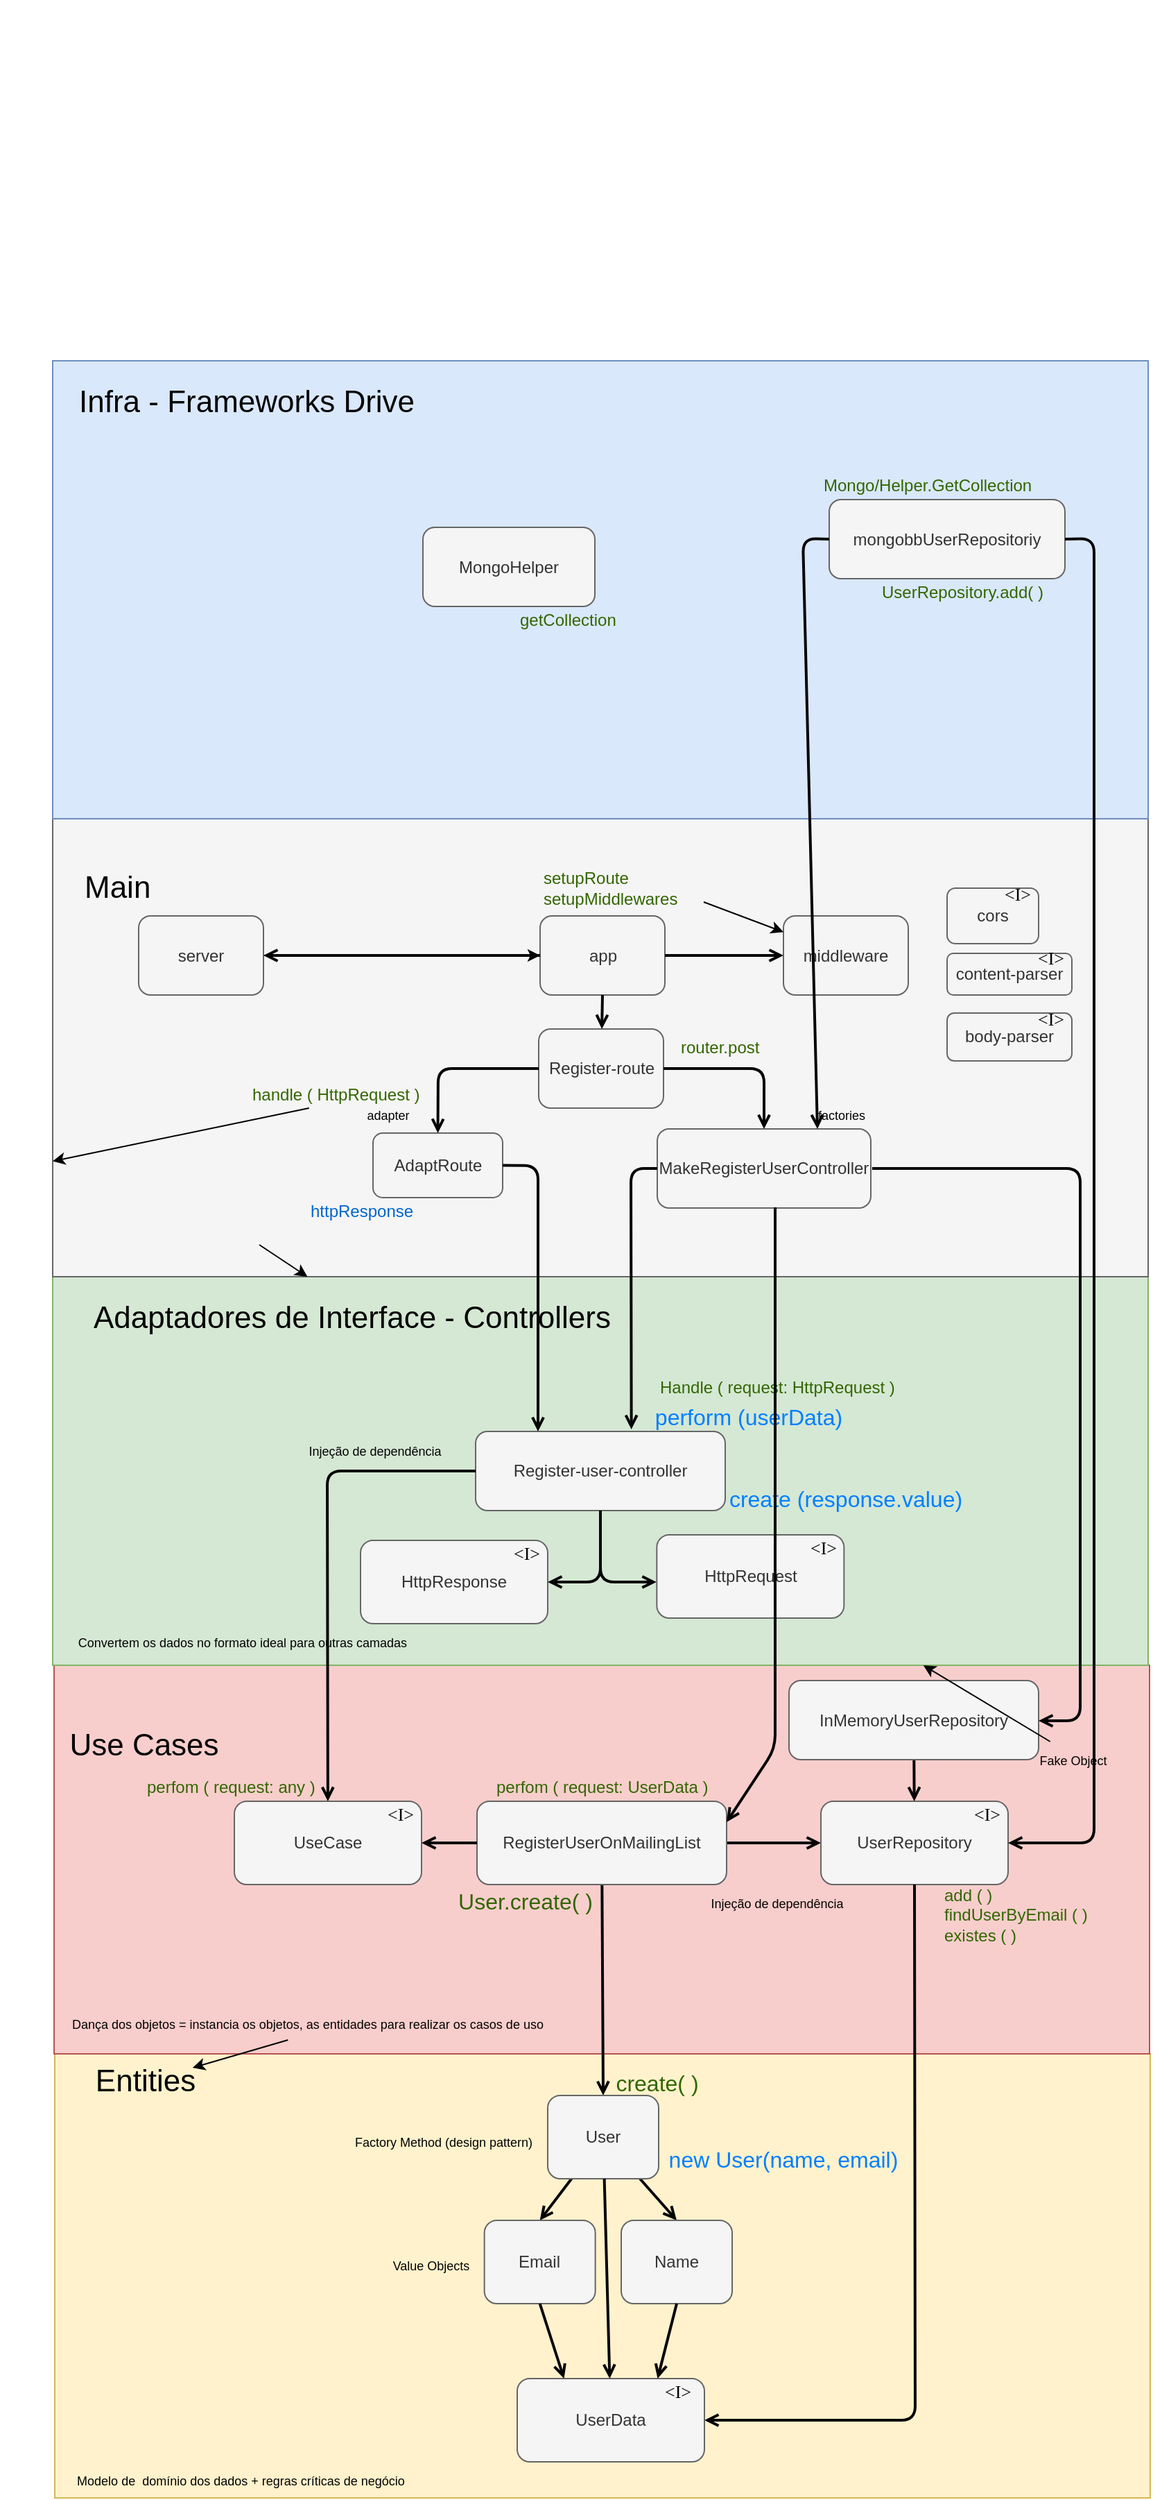<mxfile>
    <diagram id="5AwTB88mY7CUjfF6US13" name="Página-1">
        <mxGraphModel dx="1390" dy="1610" grid="1" gridSize="10" guides="1" tooltips="1" connect="1" arrows="1" fold="1" page="1" pageScale="1" pageWidth="827" pageHeight="1169" math="0" shadow="0">
            <root>
                <mxCell id="0"/>
                <mxCell id="1" parent="0"/>
                <mxCell id="20" value="" style="rounded=0;whiteSpace=wrap;html=1;fillColor=#fff2cc;strokeColor=#d6b656;" parent="1" vertex="1">
                    <mxGeometry x="20.5" y="810" width="790" height="320" as="geometry"/>
                </mxCell>
                <mxCell id="4" value="" style="rounded=0;whiteSpace=wrap;html=1;fillColor=#f8cecc;strokeColor=#b85450;" parent="1" vertex="1">
                    <mxGeometry x="20" y="530" width="790" height="280" as="geometry"/>
                </mxCell>
                <mxCell id="12" value="" style="edgeStyle=none;html=1;fontFamily=Times New Roman;fontSize=13;fontColor=#030303;strokeWidth=2;endArrow=open;endFill=0;strokeColor=#030303;" parent="1" source="2" target="7" edge="1">
                    <mxGeometry relative="1" as="geometry"/>
                </mxCell>
                <mxCell id="30" style="edgeStyle=none;html=1;entryX=0.5;entryY=0;entryDx=0;entryDy=0;fontFamily=Times New Roman;fontSize=13;fontColor=#030303;endArrow=open;endFill=0;strokeColor=#030303;strokeWidth=2;" parent="1" source="2" target="22" edge="1">
                    <mxGeometry relative="1" as="geometry"/>
                </mxCell>
                <mxCell id="2" value="RegisterUserOnMailingList" style="rounded=1;whiteSpace=wrap;html=1;fillColor=#f5f5f5;strokeColor=#666666;fontColor=#333333;" parent="1" vertex="1">
                    <mxGeometry x="325" y="628" width="180" height="60" as="geometry"/>
                </mxCell>
                <mxCell id="5" value="Use Cases" style="text;html=1;strokeColor=none;fillColor=none;align=center;verticalAlign=middle;whiteSpace=wrap;rounded=0;fontColor=#030303;fontSize=22;" parent="1" vertex="1">
                    <mxGeometry x="30" y="578" width="110" height="20" as="geometry"/>
                </mxCell>
                <mxCell id="6" value="" style="shape=image;verticalLabelPosition=bottom;labelBackgroundColor=#ffffff;verticalAlign=top;aspect=fixed;imageAspect=0;image=https://miro.medium.com/max/800/1*0R0r00uF1RyRFxkxo3HVDg.png;" parent="1" vertex="1">
                    <mxGeometry x="-18.66" y="-670" width="308.66" height="222" as="geometry"/>
                </mxCell>
                <mxCell id="15" value="" style="group" parent="1" vertex="1" connectable="0">
                    <mxGeometry x="573" y="628" width="135" height="60" as="geometry"/>
                </mxCell>
                <mxCell id="7" value="UserRepository" style="rounded=1;whiteSpace=wrap;html=1;fillColor=#f5f5f5;strokeColor=#666666;fontColor=#333333;" parent="15" vertex="1">
                    <mxGeometry width="135" height="60" as="geometry"/>
                </mxCell>
                <mxCell id="9" value="&amp;lt;I&amp;gt;" style="text;html=1;strokeColor=none;fillColor=none;align=center;verticalAlign=middle;whiteSpace=wrap;rounded=0;fontSize=13;fontColor=#030303;fontFamily=Times New Roman;" parent="15" vertex="1">
                    <mxGeometry x="105" y="3" width="30" height="12" as="geometry"/>
                </mxCell>
                <mxCell id="19" style="edgeStyle=none;html=1;fontFamily=Times New Roman;fontSize=13;fontColor=#030303;endArrow=open;endFill=0;strokeColor=#030303;strokeWidth=2;" parent="1" source="18" target="7" edge="1">
                    <mxGeometry relative="1" as="geometry"/>
                </mxCell>
                <mxCell id="18" value="InMemoryUserRepository" style="rounded=1;whiteSpace=wrap;html=1;fillColor=#f5f5f5;strokeColor=#666666;fontColor=#333333;" parent="1" vertex="1">
                    <mxGeometry x="550" y="541" width="180" height="57" as="geometry"/>
                </mxCell>
                <mxCell id="21" value="Entities" style="text;html=1;strokeColor=none;fillColor=none;align=center;verticalAlign=middle;whiteSpace=wrap;rounded=0;fontColor=#030303;fontSize=22;" parent="1" vertex="1">
                    <mxGeometry x="30.5" y="820" width="110" height="20" as="geometry"/>
                </mxCell>
                <mxCell id="28" value="" style="edgeStyle=none;html=1;fontFamily=Times New Roman;fontSize=13;fontColor=#030303;endArrow=open;endFill=0;strokeColor=#030303;strokeWidth=2;entryX=0.5;entryY=0;entryDx=0;entryDy=0;" parent="1" source="22" target="24" edge="1">
                    <mxGeometry relative="1" as="geometry"/>
                </mxCell>
                <mxCell id="29" style="edgeStyle=none;html=1;entryX=0.5;entryY=0;entryDx=0;entryDy=0;fontFamily=Times New Roman;fontSize=13;fontColor=#030303;endArrow=open;endFill=0;strokeColor=#030303;strokeWidth=2;" parent="1" source="22" target="23" edge="1">
                    <mxGeometry relative="1" as="geometry"/>
                </mxCell>
                <mxCell id="22" value="User" style="rounded=1;whiteSpace=wrap;html=1;fillColor=#f5f5f5;strokeColor=#666666;fontColor=#333333;" parent="1" vertex="1">
                    <mxGeometry x="376" y="840" width="80" height="60" as="geometry"/>
                </mxCell>
                <mxCell id="23" value="Email" style="rounded=1;whiteSpace=wrap;html=1;fillColor=#f5f5f5;strokeColor=#666666;fontColor=#333333;" parent="1" vertex="1">
                    <mxGeometry x="330.33" y="930" width="80" height="60" as="geometry"/>
                </mxCell>
                <mxCell id="24" value="Name" style="rounded=1;whiteSpace=wrap;html=1;fillColor=#f5f5f5;strokeColor=#666666;fontColor=#333333;" parent="1" vertex="1">
                    <mxGeometry x="429" y="930" width="80" height="60" as="geometry"/>
                </mxCell>
                <mxCell id="37" value="" style="edgeStyle=none;html=1;fontFamily=Times New Roman;fontSize=13;fontColor=#030303;strokeWidth=2;endArrow=open;endFill=0;strokeColor=#030303;entryX=1;entryY=0.5;entryDx=0;entryDy=0;exitX=0.5;exitY=1;exitDx=0;exitDy=0;" parent="1" source="7" target="41" edge="1">
                    <mxGeometry relative="1" as="geometry">
                        <mxPoint x="306" y="668" as="sourcePoint"/>
                        <mxPoint x="450" y="1010" as="targetPoint"/>
                        <Array as="points">
                            <mxPoint x="641" y="1074"/>
                        </Array>
                    </mxGeometry>
                </mxCell>
                <mxCell id="40" value="" style="group" parent="1" vertex="1" connectable="0">
                    <mxGeometry x="354" y="1010" width="135" height="94" as="geometry"/>
                </mxCell>
                <mxCell id="45" value="" style="group" parent="40" vertex="1" connectable="0">
                    <mxGeometry y="34" width="135" height="60" as="geometry"/>
                </mxCell>
                <mxCell id="41" value="UserData" style="rounded=1;whiteSpace=wrap;html=1;fillColor=#f5f5f5;strokeColor=#666666;fontColor=#333333;" parent="45" vertex="1">
                    <mxGeometry width="135" height="60" as="geometry"/>
                </mxCell>
                <mxCell id="42" value="&amp;lt;I&amp;gt;" style="text;html=1;strokeColor=none;fillColor=none;align=center;verticalAlign=middle;whiteSpace=wrap;rounded=0;fontSize=13;fontColor=#030303;fontFamily=Times New Roman;" parent="45" vertex="1">
                    <mxGeometry x="101" y="3" width="30" height="12" as="geometry"/>
                </mxCell>
                <mxCell id="43" style="edgeStyle=none;html=1;fontFamily=Times New Roman;fontSize=13;fontColor=#030303;endArrow=open;endFill=0;strokeColor=#030303;strokeWidth=2;" parent="1" source="22" target="41" edge="1">
                    <mxGeometry relative="1" as="geometry">
                        <mxPoint x="200" y="940" as="sourcePoint"/>
                        <mxPoint x="200" y="980" as="targetPoint"/>
                    </mxGeometry>
                </mxCell>
                <mxCell id="44" value="" style="edgeStyle=none;html=1;fontFamily=Times New Roman;fontSize=13;fontColor=#030303;endArrow=open;endFill=0;strokeColor=#030303;strokeWidth=2;exitX=0.5;exitY=1;exitDx=0;exitDy=0;entryX=0.75;entryY=0;entryDx=0;entryDy=0;" parent="1" source="24" target="41" edge="1">
                    <mxGeometry relative="1" as="geometry">
                        <mxPoint x="235" y="910" as="sourcePoint"/>
                        <mxPoint x="190" y="1050" as="targetPoint"/>
                    </mxGeometry>
                </mxCell>
                <mxCell id="46" value="" style="edgeStyle=none;html=1;fontFamily=Times New Roman;fontSize=13;fontColor=#030303;endArrow=open;endFill=0;strokeColor=#030303;strokeWidth=2;exitX=0.5;exitY=1;exitDx=0;exitDy=0;entryX=0.25;entryY=0;entryDx=0;entryDy=0;" parent="1" source="23" target="41" edge="1">
                    <mxGeometry relative="1" as="geometry">
                        <mxPoint x="270" y="1000" as="sourcePoint"/>
                        <mxPoint x="227.893" y="1054" as="targetPoint"/>
                    </mxGeometry>
                </mxCell>
                <mxCell id="47" value="" style="rounded=0;whiteSpace=wrap;html=1;fillColor=#d5e8d4;strokeColor=#82b366;" parent="1" vertex="1">
                    <mxGeometry x="19" y="250" width="790" height="280" as="geometry"/>
                </mxCell>
                <mxCell id="48" value="Adaptadores de Interface - Controllers" style="text;html=1;strokeColor=none;fillColor=none;align=center;verticalAlign=middle;whiteSpace=wrap;rounded=0;fontColor=#030303;fontSize=22;" parent="1" vertex="1">
                    <mxGeometry x="30" y="270" width="410" height="20" as="geometry"/>
                </mxCell>
                <mxCell id="49" value="Register-user-controller" style="rounded=1;whiteSpace=wrap;html=1;fillColor=#f5f5f5;strokeColor=#666666;fontColor=#333333;" parent="1" vertex="1">
                    <mxGeometry x="324" y="361.5" width="180" height="57" as="geometry"/>
                </mxCell>
                <mxCell id="53" value="" style="group" parent="1" vertex="1" connectable="0">
                    <mxGeometry x="150" y="628" width="135" height="60" as="geometry"/>
                </mxCell>
                <mxCell id="54" value="UseCase" style="rounded=1;whiteSpace=wrap;html=1;fillColor=#f5f5f5;strokeColor=#666666;fontColor=#333333;" parent="53" vertex="1">
                    <mxGeometry width="135" height="60" as="geometry"/>
                </mxCell>
                <mxCell id="55" value="&amp;lt;I&amp;gt;" style="text;html=1;strokeColor=none;fillColor=none;align=center;verticalAlign=middle;whiteSpace=wrap;rounded=0;fontSize=13;fontColor=#030303;fontFamily=Times New Roman;" parent="53" vertex="1">
                    <mxGeometry x="105" y="3" width="30" height="12" as="geometry"/>
                </mxCell>
                <mxCell id="58" value="" style="edgeStyle=none;html=1;fontFamily=Times New Roman;fontSize=13;fontColor=#030303;strokeWidth=2;endArrow=open;endFill=0;strokeColor=#030303;exitX=0;exitY=0.5;exitDx=0;exitDy=0;entryX=1;entryY=0.5;entryDx=0;entryDy=0;" parent="1" source="2" target="54" edge="1">
                    <mxGeometry relative="1" as="geometry">
                        <mxPoint x="395" y="668" as="sourcePoint"/>
                        <mxPoint x="463" y="668" as="targetPoint"/>
                    </mxGeometry>
                </mxCell>
                <mxCell id="59" value="&lt;font style=&quot;font-size: 9px&quot;&gt;Factory Method (design pattern)&lt;/font&gt;" style="text;html=1;strokeColor=none;fillColor=none;align=center;verticalAlign=middle;whiteSpace=wrap;rounded=0;fontColor=#030303;fontSize=22;strokeWidth=2;" parent="1" vertex="1">
                    <mxGeometry x="226" y="860" width="150" height="20" as="geometry"/>
                </mxCell>
                <mxCell id="60" value="&lt;font style=&quot;font-size: 9px&quot;&gt;Value Objects&lt;/font&gt;" style="text;html=1;strokeColor=none;fillColor=none;align=center;verticalAlign=middle;whiteSpace=wrap;rounded=0;fontColor=#030303;fontSize=22;strokeWidth=2;" parent="1" vertex="1">
                    <mxGeometry x="257" y="949" width="70.33" height="20" as="geometry"/>
                </mxCell>
                <mxCell id="61" value="&lt;font style=&quot;font-size: 9px&quot;&gt;Modelo de&amp;nbsp; domínio dos dados + regras críticas de negócio&amp;nbsp;&lt;/font&gt;" style="text;html=1;strokeColor=none;fillColor=none;align=center;verticalAlign=middle;whiteSpace=wrap;rounded=0;fontColor=#030303;fontSize=22;strokeWidth=2;" parent="1" vertex="1">
                    <mxGeometry x="20.5" y="1104" width="269.5" height="20" as="geometry"/>
                </mxCell>
                <mxCell id="145" value="" style="edgeStyle=none;html=1;" edge="1" parent="1" source="62" target="47">
                    <mxGeometry relative="1" as="geometry"/>
                </mxCell>
                <mxCell id="62" value="&lt;font style=&quot;font-size: 9px&quot;&gt;Fake Object&lt;/font&gt;" style="text;html=1;strokeColor=none;fillColor=none;align=center;verticalAlign=middle;whiteSpace=wrap;rounded=0;fontColor=#030303;fontSize=22;strokeWidth=2;" parent="1" vertex="1">
                    <mxGeometry x="720" y="585" width="70" height="20" as="geometry"/>
                </mxCell>
                <mxCell id="63" value="&lt;font style=&quot;font-size: 9px&quot;&gt;Injeção de dependência&lt;/font&gt;" style="text;html=1;strokeColor=none;fillColor=none;align=center;verticalAlign=middle;whiteSpace=wrap;rounded=0;fontColor=#030303;fontSize=22;strokeWidth=2;" parent="1" vertex="1">
                    <mxGeometry x="480" y="688" width="123" height="20" as="geometry"/>
                </mxCell>
                <mxCell id="65" value="" style="edgeStyle=none;html=1;" parent="1" source="64" target="21" edge="1">
                    <mxGeometry relative="1" as="geometry"/>
                </mxCell>
                <mxCell id="64" value="&lt;font style=&quot;font-size: 9px ; line-height: 40%&quot;&gt;Dança dos objetos = instancia os objetos, as entidades para realizar os casos de uso&lt;/font&gt;" style="text;html=1;strokeColor=none;fillColor=none;align=left;verticalAlign=middle;whiteSpace=wrap;rounded=0;fontColor=#030303;fontSize=22;strokeWidth=2;" parent="1" vertex="1">
                    <mxGeometry x="30.5" y="770" width="419.5" height="30" as="geometry"/>
                </mxCell>
                <mxCell id="66" value="&lt;font style=&quot;font-size: 16px&quot;&gt;&lt;span style=&quot;font-family: monospace; font-size: 0px;&quot;&gt;%3CmxGraphModel%3E%3Croot%3E%3CmxCell%20id%3D%220%22%2F%3E%3CmxCell%20id%3D%221%22%20parent%3D%220%22%2F%3E%3CmxCell%20id%3D%222%22%20value%3D%22%26lt%3Bfont%20style%3D%26quot%3Bfont-size%3A%209px%26quot%3B%26gt%3BInje%C3%A7%C3%A3o%20de%20depend%C3%AAncia%26lt%3B%2Ffont%26gt%3B%22%20style%3D%22text%3Bhtml%3D1%3BstrokeColor%3Dnone%3BfillColor%3Dnone%3Balign%3Dcenter%3BverticalAlign%3Dmiddle%3BwhiteSpace%3Dwrap%3Brounded%3D0%3BfontColor%3D%23030303%3BfontSize%3D22%3BstrokeWidth%3D2%3B%22%20vertex%3D%221%22%20parent%3D%221%22%3E%3CmxGeometry%20x%3D%22480%22%20y%3D%22378%22%20width%3D%22123%22%20height%3D%2220%22%20as%3D%22geometry%22%2F%3E%3C%2FmxCell%3E%3C%2Froot%3E%3C%2FmxGraphModel%3E&lt;/span&gt;create( )&lt;br&gt;&lt;/font&gt;" style="text;html=1;strokeColor=none;fillColor=none;align=center;verticalAlign=middle;whiteSpace=wrap;rounded=0;fontSize=22;strokeWidth=2;fontColor=#336600;" parent="1" vertex="1">
                    <mxGeometry x="410.33" y="820" width="90" height="20" as="geometry"/>
                </mxCell>
                <mxCell id="67" value="&lt;font style=&quot;font-size: 16px&quot;&gt;new User(name, email)&lt;br&gt;&lt;/font&gt;" style="text;html=1;strokeColor=none;fillColor=none;align=center;verticalAlign=middle;whiteSpace=wrap;rounded=0;fontSize=22;strokeWidth=2;fontColor=#007FFF;" parent="1" vertex="1">
                    <mxGeometry x="456" y="874.5" width="180" height="20" as="geometry"/>
                </mxCell>
                <mxCell id="70" value="add ( )&lt;br&gt;findUserByEmail ( )&lt;br&gt;existes ( )" style="text;html=1;strokeColor=none;fillColor=none;align=left;verticalAlign=middle;whiteSpace=wrap;rounded=0;fontColor=#336600;" parent="1" vertex="1">
                    <mxGeometry x="660" y="700" width="118" height="20" as="geometry"/>
                </mxCell>
                <mxCell id="71" value="perfom ( request: UserData )" style="text;html=1;strokeColor=none;fillColor=none;align=left;verticalAlign=middle;whiteSpace=wrap;rounded=0;fontColor=#336600;" parent="1" vertex="1">
                    <mxGeometry x="337" y="608" width="172" height="20" as="geometry"/>
                </mxCell>
                <mxCell id="72" value="perfom ( request: any )" style="text;html=1;strokeColor=none;fillColor=none;align=left;verticalAlign=middle;whiteSpace=wrap;rounded=0;fontColor=#336600;" parent="1" vertex="1">
                    <mxGeometry x="84.67" y="608" width="172" height="20" as="geometry"/>
                </mxCell>
                <mxCell id="73" value="&lt;font style=&quot;font-size: 16px&quot;&gt;&lt;span style=&quot;font-family: monospace ; font-size: 0px&quot;&gt;%3CmxGraphModel%3E%3Croot%3E%3CmxCell%20id%3D%220%22%2F%3E%3CmxCell%20id%3D%221%22%20parent%3D%220%22%2F%3E%3CmxCell%20id%3D%222%22%20value%3D%22%26lt%3Bfont%20style%3D%26quot%3Bfont-size%3A%209px%26quot%3B%26gt%3BInje%C3%A7%C3%A3o%20de%20depend%C3%AAncia%26lt%3B%2Ffont%26gt%3B%22%20style%3D%22text%3Bhtml%3D1%3BstrokeColor%3Dnone%3BfillColor%3Dnone%3Balign%3Dcenter%3BverticalAlign%3Dmiddle%3BwhiteSpace%3Dwrap%3Brounded%3D0%3BfontColor%3D%23030303%3BfontSize%3D22%3BstrokeWidth%3D2%3B%22%20vertex%3D%221%22%20parent%3D%221%22%3E%3CmxGeometry%20x%3D%22480%22%20y%3D%22378%22%20width%3D%22123%22%20height%3D%2220%22%20as%3D%22geometry%22%2F%3E%3C%2FmxCell%3E%3C%2Froot%3E%3C%2FmxGraphModel%3Eser.User.&amp;nbsp;&lt;/span&gt;User.create( )&lt;br&gt;&lt;/font&gt;" style="text;html=1;strokeColor=none;fillColor=none;align=center;verticalAlign=middle;whiteSpace=wrap;rounded=0;fontSize=22;strokeWidth=2;fontColor=#336600;" parent="1" vertex="1">
                    <mxGeometry x="300" y="688" width="120" height="22" as="geometry"/>
                </mxCell>
                <mxCell id="75" value="&lt;font style=&quot;font-size: 9px&quot;&gt;Convertem os dados no formato ideal para outras camadas&lt;/font&gt;" style="text;html=1;strokeColor=none;fillColor=none;align=center;verticalAlign=middle;whiteSpace=wrap;rounded=0;fontColor=#030303;fontSize=22;strokeWidth=2;" parent="1" vertex="1">
                    <mxGeometry x="20.5" y="500" width="269.5" height="20" as="geometry"/>
                </mxCell>
                <mxCell id="76" value="Handle ( request: HttpRequest )" style="text;html=1;strokeColor=none;fillColor=none;align=left;verticalAlign=middle;whiteSpace=wrap;rounded=0;fontColor=#336600;" parent="1" vertex="1">
                    <mxGeometry x="455" y="320" width="182.67" height="20" as="geometry"/>
                </mxCell>
                <mxCell id="80" value="" style="edgeStyle=none;html=1;fontFamily=Times New Roman;fontSize=13;fontColor=#030303;strokeWidth=2;endArrow=open;endFill=0;strokeColor=#030303;entryX=-0.002;entryY=0.567;entryDx=0;entryDy=0;entryPerimeter=0;exitX=0.5;exitY=1;exitDx=0;exitDy=0;" parent="1" source="49" target="82" edge="1">
                    <mxGeometry relative="1" as="geometry">
                        <mxPoint x="460" y="410" as="sourcePoint"/>
                        <Array as="points">
                            <mxPoint x="414" y="470"/>
                        </Array>
                    </mxGeometry>
                </mxCell>
                <mxCell id="81" value="" style="group;rotation=90;" parent="1" vertex="1" connectable="0">
                    <mxGeometry x="454.67" y="436" width="135" height="60" as="geometry"/>
                </mxCell>
                <mxCell id="82" value="HttpRequest" style="rounded=1;whiteSpace=wrap;html=1;fillColor=#f5f5f5;strokeColor=#666666;fontColor=#333333;" parent="81" vertex="1">
                    <mxGeometry width="135" height="60" as="geometry"/>
                </mxCell>
                <mxCell id="83" value="&amp;lt;I&amp;gt;" style="text;html=1;strokeColor=none;fillColor=none;align=center;verticalAlign=middle;whiteSpace=wrap;rounded=0;fontSize=13;fontColor=#030303;fontFamily=Times New Roman;" parent="81" vertex="1">
                    <mxGeometry x="105" y="3" width="30" height="12" as="geometry"/>
                </mxCell>
                <mxCell id="84" value="" style="group" parent="1" vertex="1" connectable="0">
                    <mxGeometry x="241" y="440" width="135" height="60" as="geometry"/>
                </mxCell>
                <mxCell id="85" value="HttpResponse" style="rounded=1;whiteSpace=wrap;html=1;fillColor=#f5f5f5;strokeColor=#666666;fontColor=#333333;" parent="84" vertex="1">
                    <mxGeometry width="135" height="60" as="geometry"/>
                </mxCell>
                <mxCell id="86" value="&amp;lt;I&amp;gt;" style="text;html=1;strokeColor=none;fillColor=none;align=center;verticalAlign=middle;whiteSpace=wrap;rounded=0;fontSize=13;fontColor=#030303;fontFamily=Times New Roman;" parent="84" vertex="1">
                    <mxGeometry x="105" y="3" width="30" height="12" as="geometry"/>
                </mxCell>
                <mxCell id="87" value="" style="edgeStyle=none;html=1;fontFamily=Times New Roman;fontSize=13;fontColor=#030303;strokeWidth=2;endArrow=open;endFill=0;strokeColor=#030303;exitX=0.5;exitY=1;exitDx=0;exitDy=0;" parent="1" source="49" target="85" edge="1">
                    <mxGeometry relative="1" as="geometry">
                        <mxPoint x="325" y="390" as="sourcePoint"/>
                        <mxPoint x="370" y="470" as="targetPoint"/>
                        <Array as="points">
                            <mxPoint x="414" y="470"/>
                        </Array>
                    </mxGeometry>
                </mxCell>
                <mxCell id="88" value="&lt;font style=&quot;font-size: 16px&quot;&gt;create (response.value)&lt;br&gt;&lt;/font&gt;" style="text;html=1;strokeColor=none;fillColor=none;align=center;verticalAlign=middle;whiteSpace=wrap;rounded=0;fontSize=22;strokeWidth=2;fontColor=#007FFF;" parent="1" vertex="1">
                    <mxGeometry x="501.0" y="398.5" width="180" height="20" as="geometry"/>
                </mxCell>
                <mxCell id="90" value="" style="edgeStyle=none;html=1;fontFamily=Times New Roman;fontSize=13;fontColor=#030303;strokeWidth=2;endArrow=open;endFill=0;strokeColor=#030303;exitX=0;exitY=0.5;exitDx=0;exitDy=0;" parent="1" source="49" target="54" edge="1">
                    <mxGeometry relative="1" as="geometry">
                        <mxPoint x="330" y="460" as="sourcePoint"/>
                        <mxPoint x="399" y="460" as="targetPoint"/>
                        <Array as="points">
                            <mxPoint x="217" y="390"/>
                        </Array>
                    </mxGeometry>
                </mxCell>
                <mxCell id="91" value="&lt;font style=&quot;font-size: 9px&quot;&gt;Injeção de dependência&lt;/font&gt;" style="text;html=1;strokeColor=none;fillColor=none;align=center;verticalAlign=middle;whiteSpace=wrap;rounded=0;fontColor=#030303;fontSize=22;strokeWidth=2;" parent="1" vertex="1">
                    <mxGeometry x="190" y="361.5" width="123" height="20" as="geometry"/>
                </mxCell>
                <mxCell id="92" value="&lt;font style=&quot;font-size: 16px&quot;&gt;perform (userData)&lt;br&gt;&lt;/font&gt;" style="text;html=1;strokeColor=none;fillColor=none;align=center;verticalAlign=middle;whiteSpace=wrap;rounded=0;fontSize=22;strokeWidth=2;fontColor=#007FFF;" parent="1" vertex="1">
                    <mxGeometry x="436.33" y="340" width="170" height="20" as="geometry"/>
                </mxCell>
                <mxCell id="93" value="" style="rounded=0;whiteSpace=wrap;html=1;fillColor=#f5f5f5;strokeColor=#666666;fontColor=#333333;" parent="1" vertex="1">
                    <mxGeometry x="19" y="-80" width="790" height="330" as="geometry"/>
                </mxCell>
                <mxCell id="118" value="" style="edgeStyle=none;html=1;fontColor=#336600;" parent="1" source="94" target="95" edge="1">
                    <mxGeometry relative="1" as="geometry"/>
                </mxCell>
                <mxCell id="94" value="server" style="rounded=1;whiteSpace=wrap;html=1;fillColor=#f5f5f5;strokeColor=#666666;fontColor=#333333;" parent="1" vertex="1">
                    <mxGeometry x="81" y="-10" width="90" height="57" as="geometry"/>
                </mxCell>
                <mxCell id="95" value="app" style="rounded=1;whiteSpace=wrap;html=1;fillColor=#f5f5f5;strokeColor=#666666;fontColor=#333333;" parent="1" vertex="1">
                    <mxGeometry x="370.5" y="-10" width="90" height="57" as="geometry"/>
                </mxCell>
                <mxCell id="97" value="" style="edgeStyle=none;html=1;fontColor=#336600;" parent="1" target="47" edge="1">
                    <mxGeometry relative="1" as="geometry">
                        <mxPoint x="168.01" y="227" as="sourcePoint"/>
                    </mxGeometry>
                </mxCell>
                <mxCell id="98" value="middleware" style="rounded=1;whiteSpace=wrap;html=1;fillColor=#f5f5f5;strokeColor=#666666;fontColor=#333333;" parent="1" vertex="1">
                    <mxGeometry x="546" y="-10" width="90" height="57" as="geometry"/>
                </mxCell>
                <mxCell id="105" value="" style="group" parent="1" vertex="1" connectable="0">
                    <mxGeometry x="664" y="60" width="90" height="34.5" as="geometry"/>
                </mxCell>
                <mxCell id="99" value="body-parser" style="rounded=1;whiteSpace=wrap;html=1;fillColor=#f5f5f5;strokeColor=#666666;fontColor=#333333;" parent="105" vertex="1">
                    <mxGeometry width="90" height="34.5" as="geometry"/>
                </mxCell>
                <mxCell id="102" value="&amp;lt;I&amp;gt;" style="text;html=1;strokeColor=none;fillColor=none;align=center;verticalAlign=middle;whiteSpace=wrap;rounded=0;fontSize=13;fontColor=#030303;fontFamily=Times New Roman;" parent="105" vertex="1">
                    <mxGeometry x="60" width="30" height="7.263" as="geometry"/>
                </mxCell>
                <mxCell id="106" value="" style="group" parent="1" vertex="1" connectable="0">
                    <mxGeometry x="664" y="17" width="90" height="30" as="geometry"/>
                </mxCell>
                <mxCell id="100" value="content-parser" style="rounded=1;whiteSpace=wrap;html=1;fillColor=#f5f5f5;strokeColor=#666666;fontColor=#333333;" parent="106" vertex="1">
                    <mxGeometry width="90" height="30" as="geometry"/>
                </mxCell>
                <mxCell id="103" value="&amp;lt;I&amp;gt;" style="text;html=1;strokeColor=none;fillColor=none;align=center;verticalAlign=middle;whiteSpace=wrap;rounded=0;fontSize=13;fontColor=#030303;fontFamily=Times New Roman;" parent="106" vertex="1">
                    <mxGeometry x="60" width="30" height="6.316" as="geometry"/>
                </mxCell>
                <mxCell id="107" value="" style="group" parent="1" vertex="1" connectable="0">
                    <mxGeometry x="664" y="-30" width="66" height="40" as="geometry"/>
                </mxCell>
                <mxCell id="101" value="cors" style="rounded=1;whiteSpace=wrap;html=1;fillColor=#f5f5f5;strokeColor=#666666;fontColor=#333333;" parent="107" vertex="1">
                    <mxGeometry width="66" height="40" as="geometry"/>
                </mxCell>
                <mxCell id="104" value="&amp;lt;I&amp;gt;" style="text;html=1;strokeColor=none;fillColor=none;align=center;verticalAlign=middle;whiteSpace=wrap;rounded=0;fontSize=13;fontColor=#030303;fontFamily=Times New Roman;" parent="107" vertex="1">
                    <mxGeometry x="36" width="30" height="8.421" as="geometry"/>
                </mxCell>
                <mxCell id="108" value="Main" style="text;html=1;strokeColor=none;fillColor=none;align=left;verticalAlign=middle;whiteSpace=wrap;rounded=0;fontColor=#030303;fontSize=22;" parent="1" vertex="1">
                    <mxGeometry x="40" y="-40" width="100" height="20" as="geometry"/>
                </mxCell>
                <mxCell id="109" value="AdaptRoute" style="rounded=1;whiteSpace=wrap;html=1;fillColor=#f5f5f5;strokeColor=#666666;fontColor=#333333;direction=south;" parent="1" vertex="1">
                    <mxGeometry x="250" y="146.5" width="93.5" height="46.5" as="geometry"/>
                </mxCell>
                <mxCell id="110" style="edgeStyle=none;html=1;fontFamily=Times New Roman;fontSize=13;fontColor=#030303;endArrow=open;endFill=0;strokeColor=#030303;strokeWidth=2;exitX=0.5;exitY=0;exitDx=0;exitDy=0;entryX=0.25;entryY=0;entryDx=0;entryDy=0;" parent="1" source="109" target="49" edge="1">
                    <mxGeometry relative="1" as="geometry">
                        <mxPoint x="404.505" y="150" as="sourcePoint"/>
                        <mxPoint x="370" y="370" as="targetPoint"/>
                        <Array as="points">
                            <mxPoint x="369" y="170"/>
                        </Array>
                    </mxGeometry>
                </mxCell>
                <mxCell id="114" value="MakeRegisterUserController" style="rounded=1;whiteSpace=wrap;html=1;fillColor=#f5f5f5;strokeColor=#666666;fontColor=#333333;" parent="1" vertex="1">
                    <mxGeometry x="455" y="143.5" width="154" height="57" as="geometry"/>
                </mxCell>
                <mxCell id="115" style="edgeStyle=none;html=1;fontFamily=Times New Roman;fontSize=13;fontColor=#030303;endArrow=open;endFill=0;strokeColor=#030303;strokeWidth=2;exitX=0;exitY=0.5;exitDx=0;exitDy=0;entryX=0;entryY=1;entryDx=0;entryDy=0;" parent="1" source="114" target="92" edge="1">
                    <mxGeometry relative="1" as="geometry">
                        <mxPoint x="421" y="148.5" as="sourcePoint"/>
                        <mxPoint x="423.66" y="371.5" as="targetPoint"/>
                        <Array as="points">
                            <mxPoint x="436" y="172"/>
                        </Array>
                    </mxGeometry>
                </mxCell>
                <mxCell id="116" value="Register-route" style="rounded=1;whiteSpace=wrap;html=1;fillColor=#f5f5f5;strokeColor=#666666;fontColor=#333333;" parent="1" vertex="1">
                    <mxGeometry x="369.5" y="71.5" width="90" height="57" as="geometry"/>
                </mxCell>
                <mxCell id="117" value="" style="edgeStyle=none;html=1;fontFamily=Times New Roman;fontSize=13;fontColor=#030303;strokeWidth=2;endArrow=open;endFill=0;strokeColor=#030303;entryX=1;entryY=0.5;entryDx=0;entryDy=0;" parent="1" source="95" target="94" edge="1">
                    <mxGeometry relative="1" as="geometry">
                        <mxPoint x="40" y="57" as="sourcePoint"/>
                        <mxPoint x="120" y="50" as="targetPoint"/>
                    </mxGeometry>
                </mxCell>
                <mxCell id="120" value="" style="edgeStyle=none;html=1;fontFamily=Times New Roman;fontSize=13;fontColor=#030303;strokeWidth=2;endArrow=open;endFill=0;strokeColor=#030303;exitX=1;exitY=0.5;exitDx=0;exitDy=0;" parent="1" source="95" target="98" edge="1">
                    <mxGeometry relative="1" as="geometry">
                        <mxPoint x="236" y="28.5" as="sourcePoint"/>
                        <mxPoint x="181" y="28.5" as="targetPoint"/>
                    </mxGeometry>
                </mxCell>
                <mxCell id="122" style="edgeStyle=none;html=1;fontFamily=Times New Roman;fontSize=13;fontColor=#030303;endArrow=open;endFill=0;strokeColor=#030303;strokeWidth=2;entryX=0.5;entryY=0;entryDx=0;entryDy=0;exitX=1;exitY=0.5;exitDx=0;exitDy=0;" parent="1" source="116" target="114" edge="1">
                    <mxGeometry relative="1" as="geometry">
                        <mxPoint x="270" y="129" as="sourcePoint"/>
                        <mxPoint x="379" y="371.5" as="targetPoint"/>
                        <Array as="points">
                            <mxPoint x="532" y="100"/>
                        </Array>
                    </mxGeometry>
                </mxCell>
                <mxCell id="123" style="edgeStyle=none;html=1;fontFamily=Times New Roman;fontSize=13;fontColor=#030303;endArrow=open;endFill=0;strokeColor=#030303;strokeWidth=2;exitX=0;exitY=0.5;exitDx=0;exitDy=0;entryX=0;entryY=0.5;entryDx=0;entryDy=0;" parent="1" source="116" target="109" edge="1">
                    <mxGeometry relative="1" as="geometry">
                        <mxPoint x="424" y="115" as="sourcePoint"/>
                        <mxPoint x="410" y="170" as="targetPoint"/>
                        <Array as="points">
                            <mxPoint x="297" y="100"/>
                        </Array>
                    </mxGeometry>
                </mxCell>
                <mxCell id="124" value="" style="edgeStyle=none;html=1;fontFamily=Times New Roman;fontSize=13;fontColor=#030303;strokeWidth=2;endArrow=open;endFill=0;strokeColor=#030303;exitX=0.5;exitY=1;exitDx=0;exitDy=0;" parent="1" source="95" target="116" edge="1">
                    <mxGeometry relative="1" as="geometry">
                        <mxPoint x="236" y="28.5" as="sourcePoint"/>
                        <mxPoint x="181" y="28.5" as="targetPoint"/>
                    </mxGeometry>
                </mxCell>
                <mxCell id="126" value="" style="edgeStyle=none;html=1;fontColor=#336600;" parent="1" source="125" target="98" edge="1">
                    <mxGeometry relative="1" as="geometry"/>
                </mxCell>
                <mxCell id="125" value="setupRoute&lt;br&gt;setupMiddlewares" style="text;html=1;strokeColor=none;fillColor=none;align=left;verticalAlign=middle;whiteSpace=wrap;rounded=0;fontColor=#336600;" parent="1" vertex="1">
                    <mxGeometry x="370.5" y="-40" width="182.67" height="20" as="geometry"/>
                </mxCell>
                <mxCell id="127" value="&lt;font style=&quot;font-size: 9px&quot;&gt;factories&lt;/font&gt;" style="text;html=1;strokeColor=none;fillColor=none;align=center;verticalAlign=middle;whiteSpace=wrap;rounded=0;fontColor=#030303;fontSize=22;strokeWidth=2;" parent="1" vertex="1">
                    <mxGeometry x="553.17" y="120" width="70" height="20" as="geometry"/>
                </mxCell>
                <mxCell id="129" value="&lt;font style=&quot;font-size: 9px&quot;&gt;adapter&lt;/font&gt;" style="text;html=1;strokeColor=none;fillColor=none;align=center;verticalAlign=middle;whiteSpace=wrap;rounded=0;fontColor=#030303;fontSize=22;strokeWidth=2;" parent="1" vertex="1">
                    <mxGeometry x="226" y="120" width="70" height="20" as="geometry"/>
                </mxCell>
                <mxCell id="136" style="edgeStyle=none;html=1;fontColor=#336600;" parent="1" source="130" target="93" edge="1">
                    <mxGeometry relative="1" as="geometry"/>
                </mxCell>
                <mxCell id="130" value="handle ( HttpRequest )" style="text;html=1;strokeColor=none;fillColor=none;align=left;verticalAlign=middle;whiteSpace=wrap;rounded=0;fontColor=#336600;" parent="1" vertex="1">
                    <mxGeometry x="160.83" y="108.5" width="182.67" height="20" as="geometry"/>
                </mxCell>
                <mxCell id="132" value="router.post" style="text;html=1;strokeColor=none;fillColor=none;align=left;verticalAlign=middle;whiteSpace=wrap;rounded=0;fontColor=#336600;" parent="1" vertex="1">
                    <mxGeometry x="470" y="75" width="182.67" height="20" as="geometry"/>
                </mxCell>
                <mxCell id="134" style="edgeStyle=none;html=1;fontFamily=Times New Roman;fontSize=13;fontColor=#030303;endArrow=open;endFill=0;strokeColor=#030303;strokeWidth=2;" parent="1" edge="1">
                    <mxGeometry relative="1" as="geometry">
                        <mxPoint x="610" y="172" as="sourcePoint"/>
                        <mxPoint x="730" y="570" as="targetPoint"/>
                        <Array as="points">
                            <mxPoint x="760" y="172"/>
                            <mxPoint x="760" y="220"/>
                            <mxPoint x="760" y="570"/>
                        </Array>
                    </mxGeometry>
                </mxCell>
                <mxCell id="135" style="edgeStyle=none;html=1;fontFamily=Times New Roman;fontSize=13;fontColor=#030303;endArrow=open;endFill=0;strokeColor=#030303;strokeWidth=2;exitX=0.552;exitY=0.991;exitDx=0;exitDy=0;entryX=1;entryY=0.25;entryDx=0;entryDy=0;exitPerimeter=0;" parent="1" source="114" target="2" edge="1">
                    <mxGeometry relative="1" as="geometry">
                        <mxPoint x="465" y="182" as="sourcePoint"/>
                        <mxPoint x="446.33" y="370" as="targetPoint"/>
                        <Array as="points">
                            <mxPoint x="540" y="590"/>
                        </Array>
                    </mxGeometry>
                </mxCell>
                <mxCell id="138" value="httpResponse" style="text;html=1;strokeColor=none;fillColor=none;align=left;verticalAlign=middle;whiteSpace=wrap;rounded=0;fontColor=#0066CC;" parent="1" vertex="1">
                    <mxGeometry x="202.83" y="193" width="98.67" height="20" as="geometry"/>
                </mxCell>
                <mxCell id="139" value="" style="rounded=0;whiteSpace=wrap;html=1;fillColor=#dae8fc;strokeColor=#6c8ebf;" vertex="1" parent="1">
                    <mxGeometry x="19" y="-410" width="790" height="330" as="geometry"/>
                </mxCell>
                <mxCell id="140" value="Infra - Frameworks Drive" style="text;html=1;strokeColor=none;fillColor=none;align=left;verticalAlign=middle;whiteSpace=wrap;rounded=0;fontColor=#030303;fontSize=22;" vertex="1" parent="1">
                    <mxGeometry x="36" y="-390" width="260" height="20" as="geometry"/>
                </mxCell>
                <mxCell id="141" value="MongoHelper" style="rounded=1;whiteSpace=wrap;html=1;fillColor=#f5f5f5;strokeColor=#666666;fontColor=#333333;" vertex="1" parent="1">
                    <mxGeometry x="286" y="-290" width="124" height="57" as="geometry"/>
                </mxCell>
                <mxCell id="142" value="getCollection" style="text;html=1;strokeColor=none;fillColor=none;align=left;verticalAlign=middle;whiteSpace=wrap;rounded=0;fontColor=#336600;" vertex="1" parent="1">
                    <mxGeometry x="354" y="-233" width="86" height="20" as="geometry"/>
                </mxCell>
                <mxCell id="143" value="mongobbUserRepositoriy&lt;br&gt;" style="rounded=1;whiteSpace=wrap;html=1;fillColor=#f5f5f5;strokeColor=#666666;fontColor=#333333;" vertex="1" parent="1">
                    <mxGeometry x="579" y="-310" width="170" height="57" as="geometry"/>
                </mxCell>
                <mxCell id="144" style="edgeStyle=none;html=1;fontFamily=Times New Roman;fontSize=13;fontColor=#030303;endArrow=open;endFill=0;strokeColor=#030303;strokeWidth=2;exitX=1;exitY=0.5;exitDx=0;exitDy=0;entryX=1;entryY=0.5;entryDx=0;entryDy=0;" edge="1" parent="1" source="143" target="7">
                    <mxGeometry relative="1" as="geometry">
                        <mxPoint x="620" y="182" as="sourcePoint"/>
                        <mxPoint x="740" y="580" as="targetPoint"/>
                        <Array as="points">
                            <mxPoint x="770" y="-282"/>
                            <mxPoint x="770" y="230"/>
                            <mxPoint x="770" y="658"/>
                        </Array>
                    </mxGeometry>
                </mxCell>
                <mxCell id="146" value="UserRepository.add( )" style="text;html=1;strokeColor=none;fillColor=none;align=left;verticalAlign=middle;whiteSpace=wrap;rounded=0;fontColor=#336600;" vertex="1" parent="1">
                    <mxGeometry x="615" y="-253" width="125" height="20" as="geometry"/>
                </mxCell>
                <mxCell id="147" value="Mongo/Helper.GetCollection" style="text;html=1;strokeColor=none;fillColor=none;align=left;verticalAlign=middle;whiteSpace=wrap;rounded=0;fontColor=#336600;" vertex="1" parent="1">
                    <mxGeometry x="573" y="-330" width="125" height="20" as="geometry"/>
                </mxCell>
                <mxCell id="148" style="edgeStyle=none;html=1;fontFamily=Times New Roman;fontSize=13;fontColor=#030303;endArrow=open;endFill=0;strokeColor=#030303;strokeWidth=2;entryX=0.75;entryY=0;entryDx=0;entryDy=0;exitX=0;exitY=0.5;exitDx=0;exitDy=0;" edge="1" parent="1" source="143" target="114">
                    <mxGeometry relative="1" as="geometry">
                        <mxPoint x="469.5" y="110" as="sourcePoint"/>
                        <mxPoint x="542.0" y="153.5" as="targetPoint"/>
                        <Array as="points">
                            <mxPoint x="560" y="-282"/>
                        </Array>
                    </mxGeometry>
                </mxCell>
            </root>
        </mxGraphModel>
    </diagram>
</mxfile>